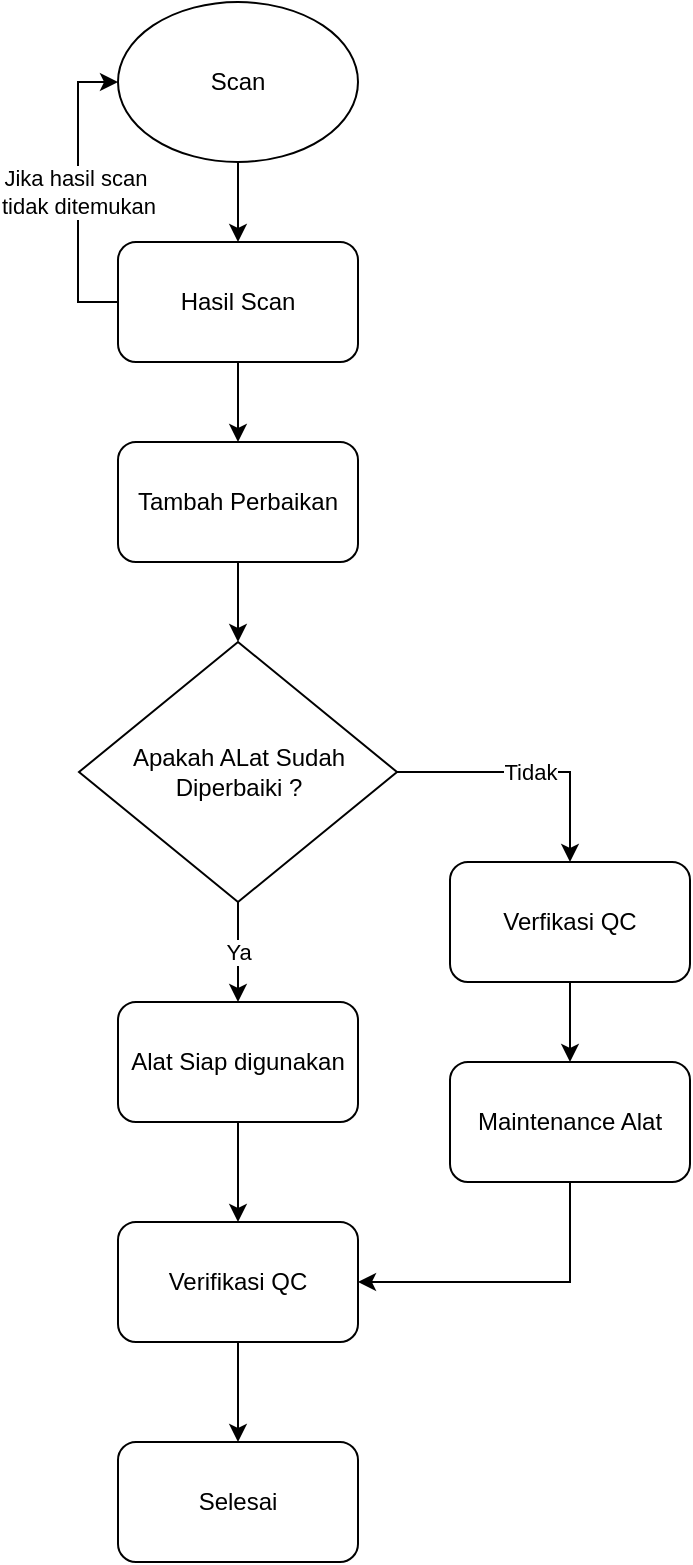 <mxfile version="26.2.14" pages="2">
  <diagram name="Halaman-1" id="8cCIzJJ_tQSTL-rUUl2j">
    <mxGraphModel dx="1587" dy="805" grid="1" gridSize="10" guides="1" tooltips="1" connect="1" arrows="1" fold="1" page="1" pageScale="1" pageWidth="827" pageHeight="1169" math="0" shadow="0">
      <root>
        <mxCell id="0" />
        <mxCell id="1" parent="0" />
        <mxCell id="s3nDLNMcf4ek1X4M8u6U-13" value="" style="edgeStyle=orthogonalEdgeStyle;rounded=0;orthogonalLoop=1;jettySize=auto;html=1;" edge="1" parent="1" source="s3nDLNMcf4ek1X4M8u6U-2" target="s3nDLNMcf4ek1X4M8u6U-3">
          <mxGeometry relative="1" as="geometry" />
        </mxCell>
        <mxCell id="s3nDLNMcf4ek1X4M8u6U-2" value="Scan" style="ellipse;whiteSpace=wrap;html=1;" vertex="1" parent="1">
          <mxGeometry x="354" y="240" width="120" height="80" as="geometry" />
        </mxCell>
        <mxCell id="s3nDLNMcf4ek1X4M8u6U-12" value="" style="edgeStyle=orthogonalEdgeStyle;rounded=0;orthogonalLoop=1;jettySize=auto;html=1;" edge="1" parent="1" source="s3nDLNMcf4ek1X4M8u6U-3" target="s3nDLNMcf4ek1X4M8u6U-4">
          <mxGeometry relative="1" as="geometry" />
        </mxCell>
        <mxCell id="s3nDLNMcf4ek1X4M8u6U-19" value="Jika hasil scan&amp;nbsp;&lt;div&gt;tidak ditemukan&lt;/div&gt;" style="edgeStyle=orthogonalEdgeStyle;rounded=0;orthogonalLoop=1;jettySize=auto;html=1;entryX=0;entryY=0.5;entryDx=0;entryDy=0;" edge="1" parent="1" source="s3nDLNMcf4ek1X4M8u6U-3" target="s3nDLNMcf4ek1X4M8u6U-2">
          <mxGeometry relative="1" as="geometry">
            <Array as="points">
              <mxPoint x="334" y="390" />
              <mxPoint x="334" y="280" />
            </Array>
          </mxGeometry>
        </mxCell>
        <mxCell id="s3nDLNMcf4ek1X4M8u6U-3" value="Hasil Scan" style="rounded=1;whiteSpace=wrap;html=1;" vertex="1" parent="1">
          <mxGeometry x="354" y="360" width="120" height="60" as="geometry" />
        </mxCell>
        <mxCell id="s3nDLNMcf4ek1X4M8u6U-11" value="" style="edgeStyle=orthogonalEdgeStyle;rounded=0;orthogonalLoop=1;jettySize=auto;html=1;" edge="1" parent="1" source="s3nDLNMcf4ek1X4M8u6U-4" target="s3nDLNMcf4ek1X4M8u6U-6">
          <mxGeometry relative="1" as="geometry" />
        </mxCell>
        <mxCell id="s3nDLNMcf4ek1X4M8u6U-4" value="Tambah Perbaikan" style="rounded=1;whiteSpace=wrap;html=1;" vertex="1" parent="1">
          <mxGeometry x="354" y="460" width="120" height="60" as="geometry" />
        </mxCell>
        <mxCell id="s3nDLNMcf4ek1X4M8u6U-9" value="Tidak" style="edgeStyle=orthogonalEdgeStyle;rounded=0;orthogonalLoop=1;jettySize=auto;html=1;exitX=1;exitY=0.5;exitDx=0;exitDy=0;" edge="1" parent="1" source="s3nDLNMcf4ek1X4M8u6U-6" target="s3nDLNMcf4ek1X4M8u6U-7">
          <mxGeometry relative="1" as="geometry">
            <Array as="points">
              <mxPoint x="580" y="625" />
            </Array>
          </mxGeometry>
        </mxCell>
        <mxCell id="s3nDLNMcf4ek1X4M8u6U-10" value="Ya" style="edgeStyle=orthogonalEdgeStyle;rounded=0;orthogonalLoop=1;jettySize=auto;html=1;exitX=0.5;exitY=1;exitDx=0;exitDy=0;" edge="1" parent="1" source="s3nDLNMcf4ek1X4M8u6U-6" target="s3nDLNMcf4ek1X4M8u6U-8">
          <mxGeometry relative="1" as="geometry" />
        </mxCell>
        <mxCell id="s3nDLNMcf4ek1X4M8u6U-6" value="Apakah ALat Sudah Diperbaiki ?" style="rhombus;whiteSpace=wrap;html=1;" vertex="1" parent="1">
          <mxGeometry x="334.5" y="560" width="159" height="130" as="geometry" />
        </mxCell>
        <mxCell id="s3nDLNMcf4ek1X4M8u6U-15" value="" style="edgeStyle=orthogonalEdgeStyle;rounded=0;orthogonalLoop=1;jettySize=auto;html=1;" edge="1" parent="1" source="s3nDLNMcf4ek1X4M8u6U-7" target="s3nDLNMcf4ek1X4M8u6U-14">
          <mxGeometry relative="1" as="geometry" />
        </mxCell>
        <mxCell id="s3nDLNMcf4ek1X4M8u6U-7" value="Verfikasi QC" style="rounded=1;whiteSpace=wrap;html=1;" vertex="1" parent="1">
          <mxGeometry x="520" y="670" width="120" height="60" as="geometry" />
        </mxCell>
        <mxCell id="s3nDLNMcf4ek1X4M8u6U-17" value="" style="edgeStyle=orthogonalEdgeStyle;rounded=0;orthogonalLoop=1;jettySize=auto;html=1;" edge="1" parent="1" source="s3nDLNMcf4ek1X4M8u6U-8" target="s3nDLNMcf4ek1X4M8u6U-16">
          <mxGeometry relative="1" as="geometry" />
        </mxCell>
        <mxCell id="s3nDLNMcf4ek1X4M8u6U-8" value="Alat Siap digunakan" style="rounded=1;whiteSpace=wrap;html=1;" vertex="1" parent="1">
          <mxGeometry x="354" y="740" width="120" height="60" as="geometry" />
        </mxCell>
        <mxCell id="s3nDLNMcf4ek1X4M8u6U-18" style="edgeStyle=orthogonalEdgeStyle;rounded=0;orthogonalLoop=1;jettySize=auto;html=1;exitX=0.5;exitY=1;exitDx=0;exitDy=0;entryX=1;entryY=0.5;entryDx=0;entryDy=0;" edge="1" parent="1" source="s3nDLNMcf4ek1X4M8u6U-14" target="s3nDLNMcf4ek1X4M8u6U-16">
          <mxGeometry relative="1" as="geometry" />
        </mxCell>
        <mxCell id="s3nDLNMcf4ek1X4M8u6U-14" value="Maintenance Alat" style="rounded=1;whiteSpace=wrap;html=1;" vertex="1" parent="1">
          <mxGeometry x="520" y="770" width="120" height="60" as="geometry" />
        </mxCell>
        <mxCell id="MOvE9tCq8HG_N49MjEhv-2" value="" style="edgeStyle=none;rounded=0;orthogonalLoop=1;jettySize=auto;html=1;" edge="1" parent="1" source="s3nDLNMcf4ek1X4M8u6U-16" target="MOvE9tCq8HG_N49MjEhv-1">
          <mxGeometry relative="1" as="geometry" />
        </mxCell>
        <mxCell id="s3nDLNMcf4ek1X4M8u6U-16" value="Verifikasi QC" style="rounded=1;whiteSpace=wrap;html=1;" vertex="1" parent="1">
          <mxGeometry x="354" y="850" width="120" height="60" as="geometry" />
        </mxCell>
        <mxCell id="MOvE9tCq8HG_N49MjEhv-1" value="Selesai" style="whiteSpace=wrap;html=1;rounded=1;" vertex="1" parent="1">
          <mxGeometry x="354" y="960" width="120" height="60" as="geometry" />
        </mxCell>
      </root>
    </mxGraphModel>
  </diagram>
  <diagram id="b5EsnCHkpo3RqKZg_ZKN" name="Halaman-2">
    <mxGraphModel dx="1269" dy="644" grid="1" gridSize="10" guides="1" tooltips="1" connect="1" arrows="1" fold="1" page="1" pageScale="1" pageWidth="827" pageHeight="1169" math="0" shadow="0">
      <root>
        <mxCell id="0" />
        <mxCell id="1" parent="0" />
        <mxCell id="CNn5wZ7J2t6xG0Gz_5JI-3" value="" style="edgeStyle=none;rounded=0;orthogonalLoop=1;jettySize=auto;html=1;" edge="1" parent="1" source="CNn5wZ7J2t6xG0Gz_5JI-1" target="CNn5wZ7J2t6xG0Gz_5JI-2">
          <mxGeometry relative="1" as="geometry" />
        </mxCell>
        <mxCell id="CNn5wZ7J2t6xG0Gz_5JI-1" value="Mulai" style="ellipse;whiteSpace=wrap;html=1;" vertex="1" parent="1">
          <mxGeometry x="340" y="60" width="120" height="80" as="geometry" />
        </mxCell>
        <mxCell id="CNn5wZ7J2t6xG0Gz_5JI-6" style="edgeStyle=none;rounded=0;orthogonalLoop=1;jettySize=auto;html=1;entryX=0.5;entryY=0;entryDx=0;entryDy=0;" edge="1" parent="1" source="CNn5wZ7J2t6xG0Gz_5JI-2" target="CNn5wZ7J2t6xG0Gz_5JI-4">
          <mxGeometry relative="1" as="geometry">
            <Array as="points">
              <mxPoint x="300" y="200" />
            </Array>
          </mxGeometry>
        </mxCell>
        <mxCell id="CNn5wZ7J2t6xG0Gz_5JI-11" style="edgeStyle=none;rounded=0;orthogonalLoop=1;jettySize=auto;html=1;entryX=0.5;entryY=0;entryDx=0;entryDy=0;" edge="1" parent="1" source="CNn5wZ7J2t6xG0Gz_5JI-2" target="CNn5wZ7J2t6xG0Gz_5JI-10">
          <mxGeometry relative="1" as="geometry">
            <mxPoint x="500" y="200" as="targetPoint" />
            <Array as="points">
              <mxPoint x="500" y="200" />
            </Array>
          </mxGeometry>
        </mxCell>
        <mxCell id="CNn5wZ7J2t6xG0Gz_5JI-2" value="Sensor CCTV" style="rounded=1;whiteSpace=wrap;html=1;" vertex="1" parent="1">
          <mxGeometry x="340" y="170" width="120" height="60" as="geometry" />
        </mxCell>
        <mxCell id="CNn5wZ7J2t6xG0Gz_5JI-13" value="" style="edgeStyle=none;rounded=0;orthogonalLoop=1;jettySize=auto;html=1;" edge="1" parent="1" source="CNn5wZ7J2t6xG0Gz_5JI-4" target="CNn5wZ7J2t6xG0Gz_5JI-12">
          <mxGeometry relative="1" as="geometry" />
        </mxCell>
        <mxCell id="CNn5wZ7J2t6xG0Gz_5JI-4" value="Chek Pelanggaran Produk Jatuh" style="rhombus;whiteSpace=wrap;html=1;rounded=1;" vertex="1" parent="1">
          <mxGeometry x="240" y="250" width="120" height="100" as="geometry" />
        </mxCell>
        <mxCell id="CNn5wZ7J2t6xG0Gz_5JI-15" value="" style="edgeStyle=none;rounded=0;orthogonalLoop=1;jettySize=auto;html=1;" edge="1" parent="1" source="CNn5wZ7J2t6xG0Gz_5JI-10" target="CNn5wZ7J2t6xG0Gz_5JI-14">
          <mxGeometry relative="1" as="geometry" />
        </mxCell>
        <mxCell id="CNn5wZ7J2t6xG0Gz_5JI-10" value="Chek Pelanggaran Masker" style="rhombus;whiteSpace=wrap;html=1;rounded=1;" vertex="1" parent="1">
          <mxGeometry x="440" y="250" width="120" height="100" as="geometry" />
        </mxCell>
        <mxCell id="CNn5wZ7J2t6xG0Gz_5JI-20" style="edgeStyle=none;rounded=0;orthogonalLoop=1;jettySize=auto;html=1;exitX=0.5;exitY=1;exitDx=0;exitDy=0;entryX=0;entryY=0.5;entryDx=0;entryDy=0;" edge="1" parent="1" source="CNn5wZ7J2t6xG0Gz_5JI-12" target="CNn5wZ7J2t6xG0Gz_5JI-17">
          <mxGeometry relative="1" as="geometry">
            <Array as="points">
              <mxPoint x="300" y="500" />
            </Array>
          </mxGeometry>
        </mxCell>
        <mxCell id="CNn5wZ7J2t6xG0Gz_5JI-12" value="Trigger Alarm Produk" style="whiteSpace=wrap;html=1;rounded=1;" vertex="1" parent="1">
          <mxGeometry x="240" y="390" width="120" height="60" as="geometry" />
        </mxCell>
        <mxCell id="CNn5wZ7J2t6xG0Gz_5JI-19" style="edgeStyle=none;rounded=0;orthogonalLoop=1;jettySize=auto;html=1;exitX=0.5;exitY=1;exitDx=0;exitDy=0;entryX=1;entryY=0.5;entryDx=0;entryDy=0;" edge="1" parent="1" source="CNn5wZ7J2t6xG0Gz_5JI-14" target="CNn5wZ7J2t6xG0Gz_5JI-17">
          <mxGeometry relative="1" as="geometry">
            <Array as="points">
              <mxPoint x="500" y="500" />
            </Array>
          </mxGeometry>
        </mxCell>
        <mxCell id="CNn5wZ7J2t6xG0Gz_5JI-14" value="Trigger Alarm Masker" style="whiteSpace=wrap;html=1;rounded=1;" vertex="1" parent="1">
          <mxGeometry x="440" y="390" width="120" height="60" as="geometry" />
        </mxCell>
        <mxCell id="CNn5wZ7J2t6xG0Gz_5JI-22" value="" style="edgeStyle=none;rounded=0;orthogonalLoop=1;jettySize=auto;html=1;" edge="1" parent="1" source="CNn5wZ7J2t6xG0Gz_5JI-17">
          <mxGeometry relative="1" as="geometry">
            <mxPoint x="400" y="570" as="targetPoint" />
          </mxGeometry>
        </mxCell>
        <mxCell id="CNn5wZ7J2t6xG0Gz_5JI-17" value="QC Menerima Notifikasi Alarm Melalui PC" style="whiteSpace=wrap;html=1;rounded=1;" vertex="1" parent="1">
          <mxGeometry x="340" y="470" width="120" height="60" as="geometry" />
        </mxCell>
        <mxCell id="CNn5wZ7J2t6xG0Gz_5JI-26" value="" style="edgeStyle=none;rounded=0;orthogonalLoop=1;jettySize=auto;html=1;" edge="1" parent="1" source="CNn5wZ7J2t6xG0Gz_5JI-24" target="CNn5wZ7J2t6xG0Gz_5JI-25">
          <mxGeometry relative="1" as="geometry" />
        </mxCell>
        <mxCell id="CNn5wZ7J2t6xG0Gz_5JI-24" value="Konfimasi Alarm/Bunyikan Alarm" style="rounded=1;whiteSpace=wrap;html=1;" vertex="1" parent="1">
          <mxGeometry x="340" y="570" width="120" height="60" as="geometry" />
        </mxCell>
        <mxCell id="CNn5wZ7J2t6xG0Gz_5JI-25" value="Selesai" style="whiteSpace=wrap;html=1;rounded=1;" vertex="1" parent="1">
          <mxGeometry x="340" y="670" width="120" height="60" as="geometry" />
        </mxCell>
      </root>
    </mxGraphModel>
  </diagram>
</mxfile>
